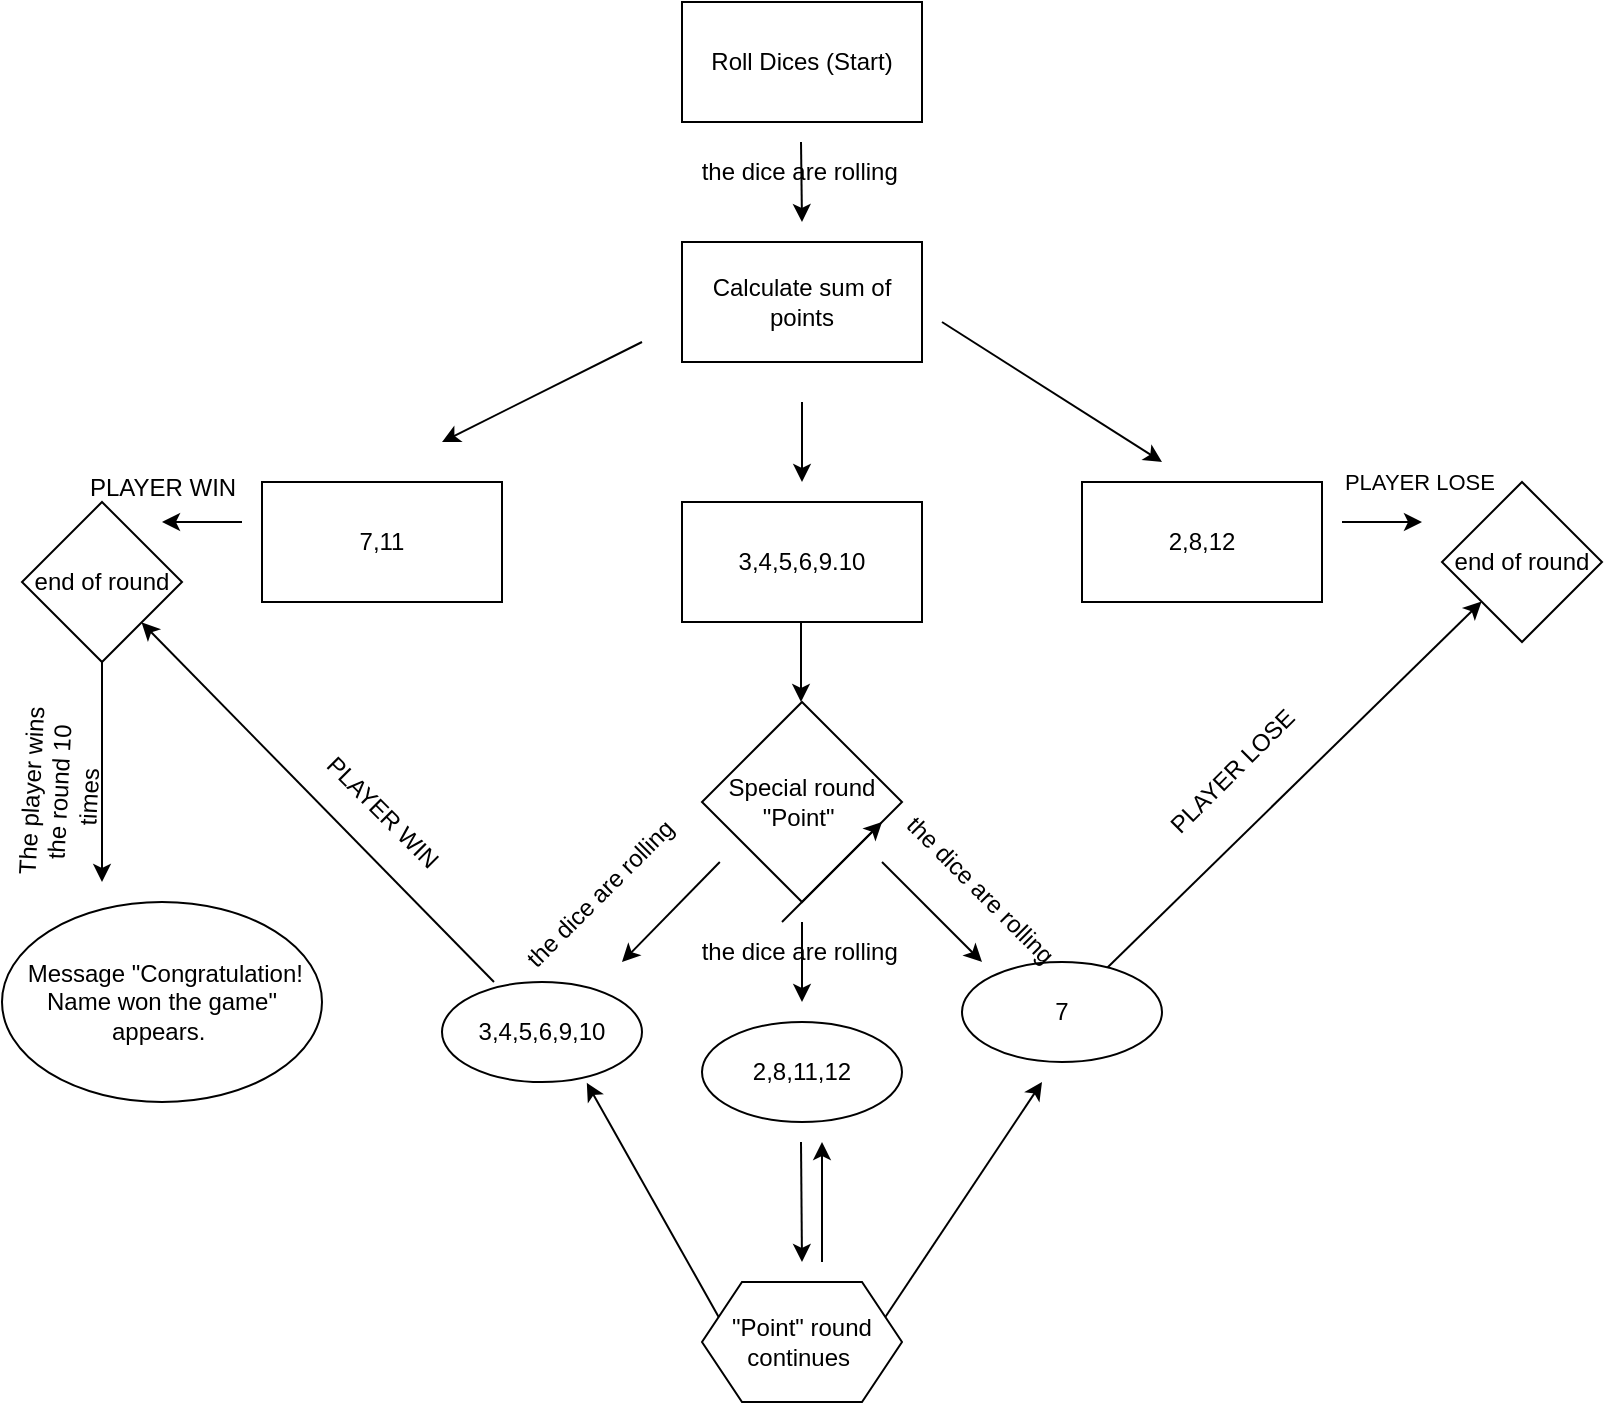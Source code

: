 <mxfile version="22.1.0" type="google">
  <diagram name="Страница — 1" id="OA-NwNVvBZ8nHbkAeoSy">
    <mxGraphModel grid="1" page="1" gridSize="10" guides="1" tooltips="1" connect="1" arrows="1" fold="1" pageScale="1" pageWidth="827" pageHeight="1169" math="0" shadow="0">
      <root>
        <mxCell id="0" />
        <mxCell id="1" parent="0" />
        <mxCell id="LQDIJwYl05jEAzmhpWkN-3" value="7,11" style="rounded=0;whiteSpace=wrap;html=1;" vertex="1" parent="1">
          <mxGeometry x="130" y="280" width="120" height="60" as="geometry" />
        </mxCell>
        <mxCell id="LQDIJwYl05jEAzmhpWkN-4" value="Roll Dices (Start)" style="rounded=0;whiteSpace=wrap;html=1;" vertex="1" parent="1">
          <mxGeometry x="340" y="40" width="120" height="60" as="geometry" />
        </mxCell>
        <mxCell id="LQDIJwYl05jEAzmhpWkN-5" value="2,8,12" style="rounded=0;whiteSpace=wrap;html=1;" vertex="1" parent="1">
          <mxGeometry x="540" y="280" width="120" height="60" as="geometry" />
        </mxCell>
        <mxCell id="LQDIJwYl05jEAzmhpWkN-6" value="3,4,5,6,9.10" style="rounded=0;whiteSpace=wrap;html=1;" vertex="1" parent="1">
          <mxGeometry x="340" y="290" width="120" height="60" as="geometry" />
        </mxCell>
        <mxCell id="LQDIJwYl05jEAzmhpWkN-11" value="" style="endArrow=classic;html=1;rounded=0;" edge="1" parent="1">
          <mxGeometry width="50" height="50" relative="1" as="geometry">
            <mxPoint x="400" y="240" as="sourcePoint" />
            <mxPoint x="400" y="280" as="targetPoint" />
          </mxGeometry>
        </mxCell>
        <mxCell id="LQDIJwYl05jEAzmhpWkN-12" value="" style="endArrow=classic;html=1;rounded=0;" edge="1" parent="1">
          <mxGeometry width="50" height="50" relative="1" as="geometry">
            <mxPoint x="320" y="210" as="sourcePoint" />
            <mxPoint x="220" y="260" as="targetPoint" />
          </mxGeometry>
        </mxCell>
        <mxCell id="LQDIJwYl05jEAzmhpWkN-13" value="" style="endArrow=classic;html=1;rounded=0;" edge="1" parent="1">
          <mxGeometry width="50" height="50" relative="1" as="geometry">
            <mxPoint x="470" y="200" as="sourcePoint" />
            <mxPoint x="580" y="270" as="targetPoint" />
          </mxGeometry>
        </mxCell>
        <mxCell id="LQDIJwYl05jEAzmhpWkN-15" value="Calculate sum of points" style="rounded=0;whiteSpace=wrap;html=1;" vertex="1" parent="1">
          <mxGeometry x="340" y="160" width="120" height="60" as="geometry" />
        </mxCell>
        <mxCell id="LQDIJwYl05jEAzmhpWkN-17" value="" style="endArrow=classic;html=1;rounded=0;" edge="1" parent="1">
          <mxGeometry width="50" height="50" relative="1" as="geometry">
            <mxPoint x="399.5" y="110" as="sourcePoint" />
            <mxPoint x="400" y="150" as="targetPoint" />
          </mxGeometry>
        </mxCell>
        <mxCell id="LQDIJwYl05jEAzmhpWkN-18" value="end of round" style="rhombus;whiteSpace=wrap;html=1;" vertex="1" parent="1">
          <mxGeometry x="10" y="290" width="80" height="80" as="geometry" />
        </mxCell>
        <mxCell id="LQDIJwYl05jEAzmhpWkN-19" value="" style="endArrow=classic;html=1;rounded=0;" edge="1" parent="1">
          <mxGeometry width="50" height="50" relative="1" as="geometry">
            <mxPoint x="120" y="300" as="sourcePoint" />
            <mxPoint x="80" y="300" as="targetPoint" />
            <Array as="points" />
          </mxGeometry>
        </mxCell>
        <mxCell id="LQDIJwYl05jEAzmhpWkN-20" value="end of round" style="rhombus;whiteSpace=wrap;html=1;" vertex="1" parent="1">
          <mxGeometry x="720" y="280" width="80" height="80" as="geometry" />
        </mxCell>
        <mxCell id="LQDIJwYl05jEAzmhpWkN-21" value="" style="endArrow=classic;html=1;rounded=0;" edge="1" parent="1">
          <mxGeometry width="50" height="50" relative="1" as="geometry">
            <mxPoint x="670" y="300" as="sourcePoint" />
            <mxPoint x="710" y="300" as="targetPoint" />
            <Array as="points" />
          </mxGeometry>
        </mxCell>
        <mxCell id="LQDIJwYl05jEAzmhpWkN-34" value="PLAYER LOSE&amp;nbsp;&lt;br&gt;" style="edgeLabel;html=1;align=center;verticalAlign=middle;resizable=0;points=[];" vertex="1" connectable="0" parent="LQDIJwYl05jEAzmhpWkN-21">
          <mxGeometry x="-0.39" y="-1" relative="1" as="geometry">
            <mxPoint x="28" y="-21" as="offset" />
          </mxGeometry>
        </mxCell>
        <mxCell id="LQDIJwYl05jEAzmhpWkN-22" value="" style="endArrow=classic;html=1;rounded=0;" edge="1" parent="1">
          <mxGeometry width="50" height="50" relative="1" as="geometry">
            <mxPoint x="399.5" y="350" as="sourcePoint" />
            <mxPoint x="399.5" y="390" as="targetPoint" />
          </mxGeometry>
        </mxCell>
        <mxCell id="LQDIJwYl05jEAzmhpWkN-24" value="3,4,5,6,9,10" style="ellipse;whiteSpace=wrap;html=1;" vertex="1" parent="1">
          <mxGeometry x="220" y="530" width="100" height="50" as="geometry" />
        </mxCell>
        <mxCell id="LQDIJwYl05jEAzmhpWkN-25" value="2,8,11,12" style="ellipse;whiteSpace=wrap;html=1;" vertex="1" parent="1">
          <mxGeometry x="350" y="550" width="100" height="50" as="geometry" />
        </mxCell>
        <mxCell id="LQDIJwYl05jEAzmhpWkN-26" value="7" style="ellipse;whiteSpace=wrap;html=1;" vertex="1" parent="1">
          <mxGeometry x="480" y="520" width="100" height="50" as="geometry" />
        </mxCell>
        <mxCell id="LQDIJwYl05jEAzmhpWkN-28" value="" style="endArrow=classic;html=1;rounded=0;" edge="1" parent="1">
          <mxGeometry width="50" height="50" relative="1" as="geometry">
            <mxPoint x="358.9" y="470" as="sourcePoint" />
            <mxPoint x="310" y="520" as="targetPoint" />
          </mxGeometry>
        </mxCell>
        <mxCell id="LQDIJwYl05jEAzmhpWkN-29" value="" style="endArrow=classic;html=1;rounded=0;" edge="1" parent="1" source="LQDIJwYl05jEAzmhpWkN-53">
          <mxGeometry width="50" height="50" relative="1" as="geometry">
            <mxPoint x="400" y="500" as="sourcePoint" />
            <mxPoint x="400" y="540" as="targetPoint" />
            <Array as="points">
              <mxPoint x="400" y="500" />
            </Array>
          </mxGeometry>
        </mxCell>
        <mxCell id="LQDIJwYl05jEAzmhpWkN-30" value="Special round &quot;Point&quot;&amp;nbsp;" style="rhombus;whiteSpace=wrap;html=1;" vertex="1" parent="1">
          <mxGeometry x="350" y="390" width="100" height="100" as="geometry" />
        </mxCell>
        <mxCell id="LQDIJwYl05jEAzmhpWkN-32" value="" style="endArrow=classic;html=1;rounded=0;" edge="1" parent="1">
          <mxGeometry width="50" height="50" relative="1" as="geometry">
            <mxPoint x="440" y="470" as="sourcePoint" />
            <mxPoint x="490" y="520" as="targetPoint" />
          </mxGeometry>
        </mxCell>
        <mxCell id="LQDIJwYl05jEAzmhpWkN-35" value="PLAYER WIN" style="text;html=1;align=center;verticalAlign=middle;resizable=0;points=[];autosize=1;strokeColor=none;fillColor=none;" vertex="1" parent="1">
          <mxGeometry x="30" y="268" width="100" height="30" as="geometry" />
        </mxCell>
        <mxCell id="LQDIJwYl05jEAzmhpWkN-36" value="PLAYER WIN" style="text;html=1;align=center;verticalAlign=middle;resizable=0;points=[];autosize=1;strokeColor=none;fillColor=none;rotation=45;" vertex="1" parent="1">
          <mxGeometry x="140" y="430" width="100" height="30" as="geometry" />
        </mxCell>
        <mxCell id="LQDIJwYl05jEAzmhpWkN-38" value="PLAYER LOSE" style="text;html=1;align=center;verticalAlign=middle;resizable=0;points=[];autosize=1;strokeColor=none;fillColor=none;rotation=-45;" vertex="1" parent="1">
          <mxGeometry x="560" y="410" width="110" height="30" as="geometry" />
        </mxCell>
        <mxCell id="LQDIJwYl05jEAzmhpWkN-41" value="&quot;Point&quot; round continues&amp;nbsp;" style="shape=hexagon;perimeter=hexagonPerimeter2;whiteSpace=wrap;html=1;fixedSize=1;" vertex="1" parent="1">
          <mxGeometry x="350" y="680" width="100" height="60" as="geometry" />
        </mxCell>
        <mxCell id="LQDIJwYl05jEAzmhpWkN-43" value="" style="endArrow=classic;html=1;rounded=0;exitX=0.26;exitY=0;exitDx=0;exitDy=0;exitPerimeter=0;" edge="1" parent="1" source="LQDIJwYl05jEAzmhpWkN-24" target="LQDIJwYl05jEAzmhpWkN-18">
          <mxGeometry width="50" height="50" relative="1" as="geometry">
            <mxPoint x="230" y="520" as="sourcePoint" />
            <mxPoint x="90" y="380" as="targetPoint" />
          </mxGeometry>
        </mxCell>
        <mxCell id="LQDIJwYl05jEAzmhpWkN-44" value="" style="endArrow=classic;html=1;rounded=0;" edge="1" parent="1" source="LQDIJwYl05jEAzmhpWkN-26" target="LQDIJwYl05jEAzmhpWkN-20">
          <mxGeometry width="50" height="50" relative="1" as="geometry">
            <mxPoint x="590" y="510" as="sourcePoint" />
            <mxPoint x="430" y="500" as="targetPoint" />
          </mxGeometry>
        </mxCell>
        <mxCell id="LQDIJwYl05jEAzmhpWkN-45" value="" style="endArrow=classic;html=1;rounded=0;" edge="1" parent="1">
          <mxGeometry width="50" height="50" relative="1" as="geometry">
            <mxPoint x="399.5" y="610" as="sourcePoint" />
            <mxPoint x="400" y="670" as="targetPoint" />
          </mxGeometry>
        </mxCell>
        <mxCell id="LQDIJwYl05jEAzmhpWkN-47" value="the dice are rolling&amp;nbsp;" style="text;html=1;align=center;verticalAlign=middle;resizable=0;points=[];autosize=1;strokeColor=none;fillColor=none;rotation=-45;" vertex="1" parent="1">
          <mxGeometry x="240" y="470" width="120" height="30" as="geometry" />
        </mxCell>
        <mxCell id="LQDIJwYl05jEAzmhpWkN-49" value="the dice are rolling&amp;nbsp;" style="text;html=1;align=center;verticalAlign=middle;resizable=0;points=[];autosize=1;strokeColor=none;fillColor=none;" vertex="1" parent="1">
          <mxGeometry x="340" y="110" width="120" height="30" as="geometry" />
        </mxCell>
        <mxCell id="LQDIJwYl05jEAzmhpWkN-51" value="the dice are rolling&amp;nbsp;" style="text;html=1;align=center;verticalAlign=middle;resizable=0;points=[];autosize=1;strokeColor=none;fillColor=none;rotation=45;" vertex="1" parent="1">
          <mxGeometry x="430" y="470" width="120" height="30" as="geometry" />
        </mxCell>
        <mxCell id="LQDIJwYl05jEAzmhpWkN-54" value="" style="endArrow=classic;html=1;rounded=0;" edge="1" parent="1" target="LQDIJwYl05jEAzmhpWkN-53">
          <mxGeometry width="50" height="50" relative="1" as="geometry">
            <mxPoint x="400" y="500" as="sourcePoint" />
            <mxPoint x="400" y="540" as="targetPoint" />
            <Array as="points" />
          </mxGeometry>
        </mxCell>
        <mxCell id="LQDIJwYl05jEAzmhpWkN-53" value="the dice are rolling&amp;nbsp;" style="text;html=1;align=center;verticalAlign=middle;resizable=0;points=[];autosize=1;strokeColor=none;fillColor=none;" vertex="1" parent="1">
          <mxGeometry x="340" y="500" width="120" height="30" as="geometry" />
        </mxCell>
        <mxCell id="LQDIJwYl05jEAzmhpWkN-55" value="" style="endArrow=classic;html=1;rounded=0;exitX=1;exitY=0.25;exitDx=0;exitDy=0;" edge="1" parent="1" source="LQDIJwYl05jEAzmhpWkN-41">
          <mxGeometry width="50" height="50" relative="1" as="geometry">
            <mxPoint x="370" y="600" as="sourcePoint" />
            <mxPoint x="520" y="580" as="targetPoint" />
          </mxGeometry>
        </mxCell>
        <mxCell id="LQDIJwYl05jEAzmhpWkN-56" value="" style="endArrow=classic;html=1;rounded=0;exitX=0;exitY=0.25;exitDx=0;exitDy=0;entryX=0.724;entryY=1.008;entryDx=0;entryDy=0;entryPerimeter=0;" edge="1" parent="1" source="LQDIJwYl05jEAzmhpWkN-41" target="LQDIJwYl05jEAzmhpWkN-24">
          <mxGeometry width="50" height="50" relative="1" as="geometry">
            <mxPoint x="370" y="600" as="sourcePoint" />
            <mxPoint x="420" y="550" as="targetPoint" />
          </mxGeometry>
        </mxCell>
        <mxCell id="LQDIJwYl05jEAzmhpWkN-58" value="" style="endArrow=classic;html=1;rounded=0;" edge="1" parent="1">
          <mxGeometry width="50" height="50" relative="1" as="geometry">
            <mxPoint x="410" y="670" as="sourcePoint" />
            <mxPoint x="410" y="610" as="targetPoint" />
          </mxGeometry>
        </mxCell>
        <mxCell id="wRquLUa38PGlvHGenwAO-1" value="" style="endArrow=classic;html=1;rounded=0;" edge="1" parent="1">
          <mxGeometry width="50" height="50" relative="1" as="geometry">
            <mxPoint x="390" y="500" as="sourcePoint" />
            <mxPoint x="440" y="450" as="targetPoint" />
          </mxGeometry>
        </mxCell>
        <mxCell id="wRquLUa38PGlvHGenwAO-4" value="" style="endArrow=classic;html=1;rounded=0;exitX=0.5;exitY=1;exitDx=0;exitDy=0;" edge="1" parent="1" source="LQDIJwYl05jEAzmhpWkN-18">
          <mxGeometry width="50" height="50" relative="1" as="geometry">
            <mxPoint x="50" y="370" as="sourcePoint" />
            <mxPoint x="50" y="480" as="targetPoint" />
          </mxGeometry>
        </mxCell>
        <mxCell id="wRquLUa38PGlvHGenwAO-3" value="The player wins the round 10 times&amp;nbsp;" style="text;html=1;strokeColor=none;fillColor=none;align=center;verticalAlign=middle;whiteSpace=wrap;rounded=0;rotation=-87;" vertex="1" parent="1">
          <mxGeometry x="-21.05" y="419.97" width="100" height="30" as="geometry" />
        </mxCell>
        <mxCell id="wRquLUa38PGlvHGenwAO-7" value="&amp;nbsp;Message &quot;Congratulation!&lt;br&gt;Name won the game&quot; appears.&amp;nbsp;" style="ellipse;whiteSpace=wrap;html=1;" vertex="1" parent="1">
          <mxGeometry y="490" width="160" height="100" as="geometry" />
        </mxCell>
      </root>
    </mxGraphModel>
  </diagram>
</mxfile>
